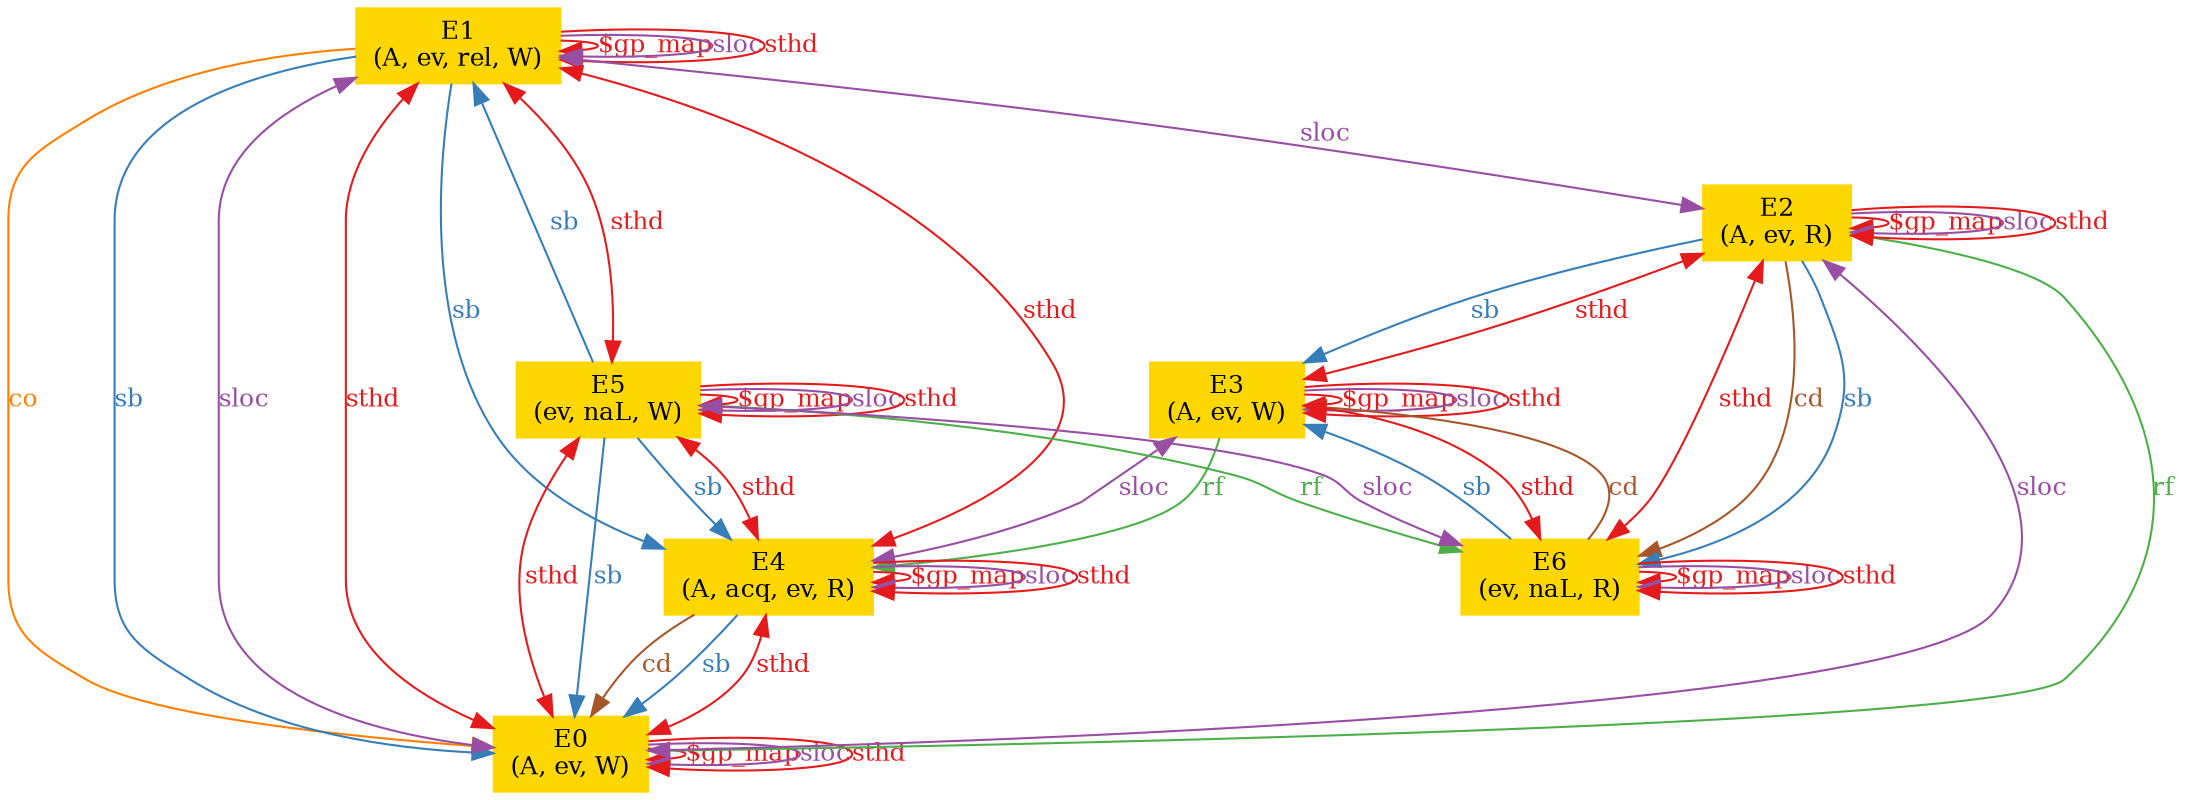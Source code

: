 digraph "graph" {
graph [fontsize=12]
node [fontsize=12]
edge [fontsize=12]
rankdir=TB;
"N1" -> "N1" [uuid = "<E0, E0>", color = "#e41a1c", fontcolor = "#e41a1c", style = "solid", label = "$gp_map", dir = "forward", weight = "1"]
"N6" -> "N6" [uuid = "<E1, E1>", color = "#e41a1c", fontcolor = "#e41a1c", style = "solid", label = "$gp_map", dir = "forward", weight = "1"]
"N5" -> "N5" [uuid = "<E2, E2>", color = "#e41a1c", fontcolor = "#e41a1c", style = "solid", label = "$gp_map", dir = "forward", weight = "1"]
"N4" -> "N4" [uuid = "<E3, E3>", color = "#e41a1c", fontcolor = "#e41a1c", style = "solid", label = "$gp_map", dir = "forward", weight = "1"]
"N2" -> "N2" [uuid = "<E4, E4>", color = "#e41a1c", fontcolor = "#e41a1c", style = "solid", label = "$gp_map", dir = "forward", weight = "1"]
"N3" -> "N3" [uuid = "<E5, E5>", color = "#e41a1c", fontcolor = "#e41a1c", style = "solid", label = "$gp_map", dir = "forward", weight = "1"]
"N0" -> "N0" [uuid = "<E6, E6>", color = "#e41a1c", fontcolor = "#e41a1c", style = "solid", label = "$gp_map", dir = "forward", weight = "1"]
"N5" -> "N0" [uuid = "<E2, E6>", color = "#a65628", fontcolor = "#a65628", style = "solid", label = "cd", dir = "forward", weight = "1"]
"N2" -> "N1" [uuid = "<E4, E0>", color = "#a65628", fontcolor = "#a65628", style = "solid", label = "cd", dir = "forward", weight = "1"]
"N4" -> "N0" [uuid = "<E6, E3>", color = "#a65628", fontcolor = "#a65628", style = "solid", label = "cd", dir = "back", weight = "1"]
"N6" -> "N1" [uuid = "<E1, E0>", color = "#ff7f00", fontcolor = "#ff7f00", style = "solid", label = "co", dir = "forward", weight = "1"]
"N5" -> "N1" [uuid = "<E0, E2>", color = "#4daf4a", fontcolor = "#4daf4a", style = "solid", label = "rf", dir = "back", weight = "1"]
"N4" -> "N2" [uuid = "<E3, E4>", color = "#4daf4a", fontcolor = "#4daf4a", style = "solid", label = "rf", dir = "forward", weight = "1"]
"N3" -> "N0" [uuid = "<E5, E6>", color = "#4daf4a", fontcolor = "#4daf4a", style = "solid", label = "rf", dir = "forward", weight = "1"]
"N6" -> "N1" [uuid = "<E1, E0>", color = "#377eb8", fontcolor = "#377eb8", style = "solid", label = "sb", dir = "forward", weight = "1"]
"N6" -> "N2" [uuid = "<E1, E4>", color = "#377eb8", fontcolor = "#377eb8", style = "solid", label = "sb", dir = "forward", weight = "1"]
"N5" -> "N4" [uuid = "<E2, E3>", color = "#377eb8", fontcolor = "#377eb8", style = "solid", label = "sb", dir = "forward", weight = "1"]
"N5" -> "N0" [uuid = "<E2, E6>", color = "#377eb8", fontcolor = "#377eb8", style = "solid", label = "sb", dir = "forward", weight = "1"]
"N2" -> "N1" [uuid = "<E4, E0>", color = "#377eb8", fontcolor = "#377eb8", style = "solid", label = "sb", dir = "forward", weight = "1"]
"N3" -> "N1" [uuid = "<E5, E0>", color = "#377eb8", fontcolor = "#377eb8", style = "solid", label = "sb", dir = "forward", weight = "1"]
"N6" -> "N3" [uuid = "<E5, E1>", color = "#377eb8", fontcolor = "#377eb8", style = "solid", label = "sb", dir = "back", weight = "1"]
"N3" -> "N2" [uuid = "<E5, E4>", color = "#377eb8", fontcolor = "#377eb8", style = "solid", label = "sb", dir = "forward", weight = "1"]
"N4" -> "N0" [uuid = "<E6, E3>", color = "#377eb8", fontcolor = "#377eb8", style = "solid", label = "sb", dir = "back", weight = "1"]
"N1" -> "N1" [uuid = "<E0, E0>", color = "#984ea3", fontcolor = "#984ea3", style = "solid", label = "sloc", dir = "forward", weight = "1"]
"N6" -> "N1" [uuid = "<E0, E1>", color = "#984ea3", fontcolor = "#984ea3", style = "solid", label = "sloc", dir = "both", weight = "1"]
"N5" -> "N1" [uuid = "<E0, E2>", color = "#984ea3", fontcolor = "#984ea3", style = "solid", label = "sloc", dir = "both", weight = "1"]
"N6" -> "N6" [uuid = "<E1, E1>", color = "#984ea3", fontcolor = "#984ea3", style = "solid", label = "sloc", dir = "forward", weight = "1"]
"N6" -> "N5" [uuid = "<E1, E2>", color = "#984ea3", fontcolor = "#984ea3", style = "solid", label = "sloc", dir = "both", weight = "1"]
"N5" -> "N5" [uuid = "<E2, E2>", color = "#984ea3", fontcolor = "#984ea3", style = "solid", label = "sloc", dir = "forward", weight = "1"]
"N4" -> "N4" [uuid = "<E3, E3>", color = "#984ea3", fontcolor = "#984ea3", style = "solid", label = "sloc", dir = "forward", weight = "1"]
"N4" -> "N2" [uuid = "<E3, E4>", color = "#984ea3", fontcolor = "#984ea3", style = "solid", label = "sloc", dir = "both", weight = "1"]
"N2" -> "N2" [uuid = "<E4, E4>", color = "#984ea3", fontcolor = "#984ea3", style = "solid", label = "sloc", dir = "forward", weight = "1"]
"N3" -> "N3" [uuid = "<E5, E5>", color = "#984ea3", fontcolor = "#984ea3", style = "solid", label = "sloc", dir = "forward", weight = "1"]
"N3" -> "N0" [uuid = "<E5, E6>", color = "#984ea3", fontcolor = "#984ea3", style = "solid", label = "sloc", dir = "both", weight = "1"]
"N0" -> "N0" [uuid = "<E6, E6>", color = "#984ea3", fontcolor = "#984ea3", style = "solid", label = "sloc", dir = "forward", weight = "1"]
"N1" -> "N1" [uuid = "<E0, E0>", color = "#e41a1c", fontcolor = "#e41a1c", style = "solid", label = "sthd", dir = "forward", weight = "1"]
"N6" -> "N1" [uuid = "<E0, E1>", color = "#e41a1c", fontcolor = "#e41a1c", style = "solid", label = "sthd", dir = "both", weight = "1"]
"N2" -> "N1" [uuid = "<E0, E4>", color = "#e41a1c", fontcolor = "#e41a1c", style = "solid", label = "sthd", dir = "both", weight = "1"]
"N3" -> "N1" [uuid = "<E0, E5>", color = "#e41a1c", fontcolor = "#e41a1c", style = "solid", label = "sthd", dir = "both", weight = "1"]
"N6" -> "N6" [uuid = "<E1, E1>", color = "#e41a1c", fontcolor = "#e41a1c", style = "solid", label = "sthd", dir = "forward", weight = "1"]
"N6" -> "N2" [uuid = "<E1, E4>", color = "#e41a1c", fontcolor = "#e41a1c", style = "solid", label = "sthd", dir = "both", weight = "1"]
"N6" -> "N3" [uuid = "<E1, E5>", color = "#e41a1c", fontcolor = "#e41a1c", style = "solid", label = "sthd", dir = "both", weight = "1"]
"N5" -> "N5" [uuid = "<E2, E2>", color = "#e41a1c", fontcolor = "#e41a1c", style = "solid", label = "sthd", dir = "forward", weight = "1"]
"N5" -> "N4" [uuid = "<E2, E3>", color = "#e41a1c", fontcolor = "#e41a1c", style = "solid", label = "sthd", dir = "both", weight = "1"]
"N5" -> "N0" [uuid = "<E2, E6>", color = "#e41a1c", fontcolor = "#e41a1c", style = "solid", label = "sthd", dir = "both", weight = "1"]
"N4" -> "N4" [uuid = "<E3, E3>", color = "#e41a1c", fontcolor = "#e41a1c", style = "solid", label = "sthd", dir = "forward", weight = "1"]
"N4" -> "N0" [uuid = "<E3, E6>", color = "#e41a1c", fontcolor = "#e41a1c", style = "solid", label = "sthd", dir = "both", weight = "1"]
"N2" -> "N2" [uuid = "<E4, E4>", color = "#e41a1c", fontcolor = "#e41a1c", style = "solid", label = "sthd", dir = "forward", weight = "1"]
"N3" -> "N2" [uuid = "<E4, E5>", color = "#e41a1c", fontcolor = "#e41a1c", style = "solid", label = "sthd", dir = "both", weight = "1"]
"N3" -> "N3" [uuid = "<E5, E5>", color = "#e41a1c", fontcolor = "#e41a1c", style = "solid", label = "sthd", dir = "forward", weight = "1"]
"N0" -> "N0" [uuid = "<E6, E6>", color = "#e41a1c", fontcolor = "#e41a1c", style = "solid", label = "sthd", dir = "forward", weight = "1"]
"N0" [uuid="E6", label="E6\n(ev, naL, R)", color="#ffd700", fontcolor = "#000000", shape = "box", style = "filled, solid"]
"N1" [uuid="E0", label="E0\n(A, ev, W)", color="#ffd700", fontcolor = "#000000", shape = "box", style = "filled, solid"]
"N2" [uuid="E4", label="E4\n(A, acq, ev, R)", color="#ffd700", fontcolor = "#000000", shape = "box", style = "filled, solid"]
"N3" [uuid="E5", label="E5\n(ev, naL, W)", color="#ffd700", fontcolor = "#000000", shape = "box", style = "filled, solid"]
"N4" [uuid="E3", label="E3\n(A, ev, W)", color="#ffd700", fontcolor = "#000000", shape = "box", style = "filled, solid"]
"N5" [uuid="E2", label="E2\n(A, ev, R)", color="#ffd700", fontcolor = "#000000", shape = "box", style = "filled, solid"]
"N6" [uuid="E1", label="E1\n(A, ev, rel, W)", color="#ffd700", fontcolor = "#000000", shape = "box", style = "filled, solid"]
}
